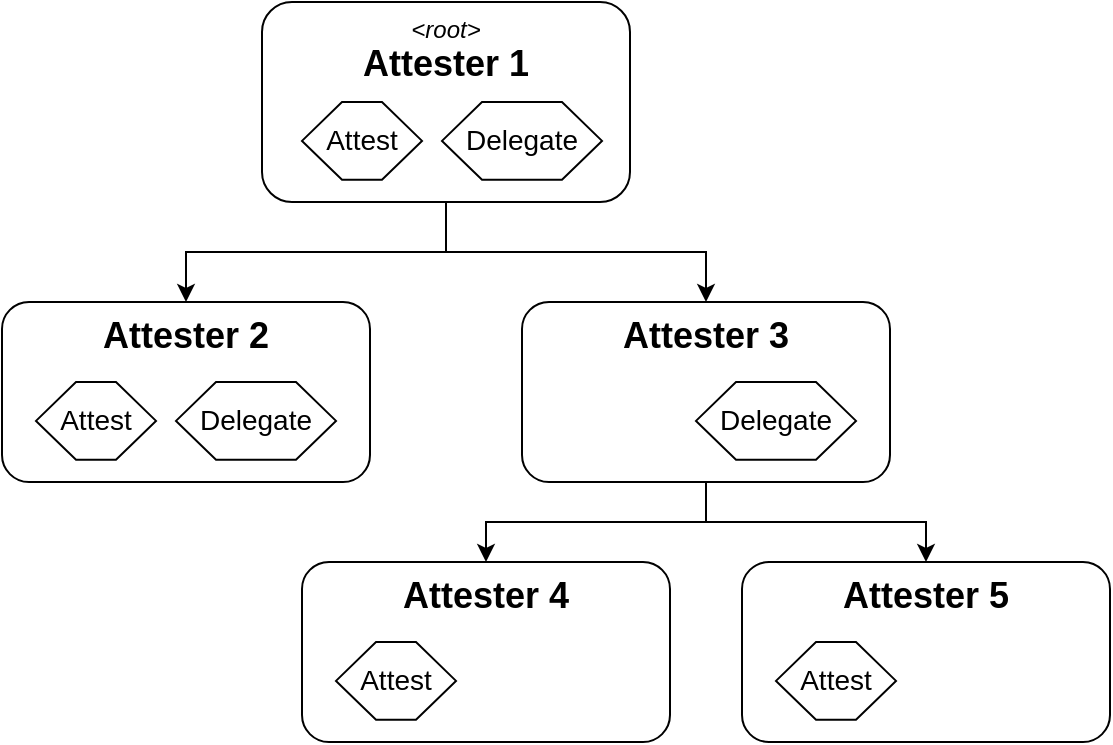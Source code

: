 <mxfile version="18.0.3" type="device"><diagram id="MVpOjkoQDoSh_7O7tAxd" name="Page-1"><mxGraphModel dx="1213" dy="1104" grid="1" gridSize="10" guides="1" tooltips="1" connect="1" arrows="1" fold="1" page="1" pageScale="1" pageWidth="827" pageHeight="1169" math="0" shadow="0"><root><mxCell id="0"/><mxCell id="1" parent="0"/><mxCell id="rVD-owcg56P8xmHNQXol-21" style="edgeStyle=orthogonalEdgeStyle;rounded=0;orthogonalLoop=1;jettySize=auto;html=1;exitX=0.5;exitY=1;exitDx=0;exitDy=0;" parent="1" source="rVD-owcg56P8xmHNQXol-7" target="rVD-owcg56P8xmHNQXol-14" edge="1"><mxGeometry relative="1" as="geometry"/></mxCell><mxCell id="rVD-owcg56P8xmHNQXol-22" style="edgeStyle=orthogonalEdgeStyle;rounded=0;orthogonalLoop=1;jettySize=auto;html=1;exitX=0.5;exitY=1;exitDx=0;exitDy=0;entryX=0.5;entryY=0;entryDx=0;entryDy=0;" parent="1" source="rVD-owcg56P8xmHNQXol-7" target="rVD-owcg56P8xmHNQXol-10" edge="1"><mxGeometry relative="1" as="geometry"/></mxCell><mxCell id="rVD-owcg56P8xmHNQXol-7" value="&lt;b style=&quot;font-size: 18px;&quot;&gt;Attester 3&lt;/b&gt;" style="rounded=1;whiteSpace=wrap;html=1;verticalAlign=top;fontSize=18;" parent="1" vertex="1"><mxGeometry x="440" y="180" width="184" height="90" as="geometry"/></mxCell><mxCell id="rVD-owcg56P8xmHNQXol-8" value="" style="group" parent="1" vertex="1" connectable="0"><mxGeometry x="310" y="30" width="184" height="100" as="geometry"/></mxCell><mxCell id="rVD-owcg56P8xmHNQXol-1" value="&lt;i&gt;&amp;lt;root&amp;gt;&lt;/i&gt;&lt;br&gt;&lt;b style=&quot;&quot;&gt;&lt;font style=&quot;font-size: 18px;&quot;&gt;Attester&lt;/font&gt;&lt;span style=&quot;font-size: 18px;&quot;&gt; 1&lt;/span&gt;&lt;/b&gt;" style="rounded=1;whiteSpace=wrap;html=1;verticalAlign=top;" parent="rVD-owcg56P8xmHNQXol-8" vertex="1"><mxGeometry width="184" height="100" as="geometry"/></mxCell><mxCell id="rVD-owcg56P8xmHNQXol-2" value="&lt;font style=&quot;font-size: 14px;&quot;&gt;Attest&lt;/font&gt;" style="shape=hexagon;perimeter=hexagonPerimeter2;whiteSpace=wrap;html=1;fixedSize=1;" parent="rVD-owcg56P8xmHNQXol-8" vertex="1"><mxGeometry x="20" y="50" width="60" height="38.89" as="geometry"/></mxCell><mxCell id="rVD-owcg56P8xmHNQXol-3" value="&lt;font style=&quot;font-size: 14px;&quot;&gt;Delegate&lt;/font&gt;" style="shape=hexagon;perimeter=hexagonPerimeter2;whiteSpace=wrap;html=1;fixedSize=1;" parent="rVD-owcg56P8xmHNQXol-8" vertex="1"><mxGeometry x="90" y="50" width="80" height="38.89" as="geometry"/></mxCell><mxCell id="rVD-owcg56P8xmHNQXol-9" value="" style="group;fontSize=18;" parent="1" vertex="1" connectable="0"><mxGeometry x="550" y="310" width="184" height="90" as="geometry"/></mxCell><mxCell id="rVD-owcg56P8xmHNQXol-10" value="&lt;b style=&quot;font-size: 18px;&quot;&gt;Attester 5&lt;/b&gt;" style="rounded=1;whiteSpace=wrap;html=1;verticalAlign=top;fontSize=18;" parent="rVD-owcg56P8xmHNQXol-9" vertex="1"><mxGeometry width="184" height="90" as="geometry"/></mxCell><mxCell id="vfZwRy1u6gRYJXQGonaX-8" value="&lt;font style=&quot;font-size: 14px;&quot;&gt;Attest&lt;/font&gt;" style="shape=hexagon;perimeter=hexagonPerimeter2;whiteSpace=wrap;html=1;fixedSize=1;" vertex="1" parent="rVD-owcg56P8xmHNQXol-9"><mxGeometry x="17" y="40" width="60" height="38.89" as="geometry"/></mxCell><mxCell id="rVD-owcg56P8xmHNQXol-13" value="" style="group;fontSize=18;" parent="1" vertex="1" connectable="0"><mxGeometry x="330" y="310" width="184" height="90" as="geometry"/></mxCell><mxCell id="rVD-owcg56P8xmHNQXol-14" value="&lt;b style=&quot;font-size: 18px;&quot;&gt;Attester 4&lt;/b&gt;" style="rounded=1;whiteSpace=wrap;html=1;verticalAlign=top;fontSize=18;" parent="rVD-owcg56P8xmHNQXol-13" vertex="1"><mxGeometry width="184" height="90" as="geometry"/></mxCell><mxCell id="vfZwRy1u6gRYJXQGonaX-6" value="&lt;font style=&quot;font-size: 14px;&quot;&gt;Attest&lt;/font&gt;" style="shape=hexagon;perimeter=hexagonPerimeter2;whiteSpace=wrap;html=1;fixedSize=1;" vertex="1" parent="rVD-owcg56P8xmHNQXol-13"><mxGeometry x="17" y="40" width="60" height="38.89" as="geometry"/></mxCell><mxCell id="rVD-owcg56P8xmHNQXol-19" style="edgeStyle=orthogonalEdgeStyle;rounded=0;orthogonalLoop=1;jettySize=auto;html=1;exitX=0.5;exitY=1;exitDx=0;exitDy=0;entryX=0.5;entryY=0;entryDx=0;entryDy=0;" parent="1" source="rVD-owcg56P8xmHNQXol-1" target="rVD-owcg56P8xmHNQXol-4" edge="1"><mxGeometry relative="1" as="geometry"/></mxCell><mxCell id="rVD-owcg56P8xmHNQXol-20" style="edgeStyle=orthogonalEdgeStyle;rounded=0;orthogonalLoop=1;jettySize=auto;html=1;exitX=0.5;exitY=1;exitDx=0;exitDy=0;entryX=0.5;entryY=0;entryDx=0;entryDy=0;" parent="1" source="rVD-owcg56P8xmHNQXol-1" target="rVD-owcg56P8xmHNQXol-7" edge="1"><mxGeometry relative="1" as="geometry"/></mxCell><mxCell id="rVD-owcg56P8xmHNQXol-23" value="" style="group;fontSize=18;" parent="1" vertex="1" connectable="0"><mxGeometry x="180" y="180" width="184" height="90" as="geometry"/></mxCell><mxCell id="rVD-owcg56P8xmHNQXol-4" value="&lt;b style=&quot;font-size: 18px;&quot;&gt;Attester 2&lt;/b&gt;" style="rounded=1;whiteSpace=wrap;html=1;verticalAlign=top;fontSize=18;" parent="rVD-owcg56P8xmHNQXol-23" vertex="1"><mxGeometry width="184" height="90" as="geometry"/></mxCell><mxCell id="vfZwRy1u6gRYJXQGonaX-1" value="&lt;font style=&quot;font-size: 14px;&quot;&gt;Attest&lt;/font&gt;" style="shape=hexagon;perimeter=hexagonPerimeter2;whiteSpace=wrap;html=1;fixedSize=1;" vertex="1" parent="rVD-owcg56P8xmHNQXol-23"><mxGeometry x="17" y="40" width="60" height="38.89" as="geometry"/></mxCell><mxCell id="vfZwRy1u6gRYJXQGonaX-2" value="&lt;font style=&quot;font-size: 14px;&quot;&gt;Delegate&lt;/font&gt;" style="shape=hexagon;perimeter=hexagonPerimeter2;whiteSpace=wrap;html=1;fixedSize=1;" vertex="1" parent="rVD-owcg56P8xmHNQXol-23"><mxGeometry x="87" y="40" width="80" height="38.89" as="geometry"/></mxCell><mxCell id="vfZwRy1u6gRYJXQGonaX-3" value="&lt;font style=&quot;font-size: 14px;&quot;&gt;Delegate&lt;/font&gt;" style="shape=hexagon;perimeter=hexagonPerimeter2;whiteSpace=wrap;html=1;fixedSize=1;" vertex="1" parent="1"><mxGeometry x="527" y="220" width="80" height="38.89" as="geometry"/></mxCell></root></mxGraphModel></diagram></mxfile>